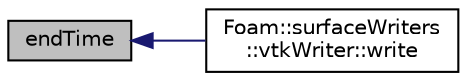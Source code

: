 digraph "endTime"
{
  bgcolor="transparent";
  edge [fontname="Helvetica",fontsize="10",labelfontname="Helvetica",labelfontsize="10"];
  node [fontname="Helvetica",fontsize="10",shape=record];
  rankdir="LR";
  Node1 [label="endTime",height=0.2,width=0.4,color="black", fillcolor="grey75", style="filled" fontcolor="black"];
  Node1 -> Node2 [dir="back",color="midnightblue",fontsize="10",style="solid",fontname="Helvetica"];
  Node2 [label="Foam::surfaceWriters\l::vtkWriter::write",height=0.2,width=0.4,color="black",URL="$classFoam_1_1surfaceWriters_1_1vtkWriter.html#afd799dadb33a0ff968bae2ddcb13787b",tooltip="Write surface geometry to file. "];
}
